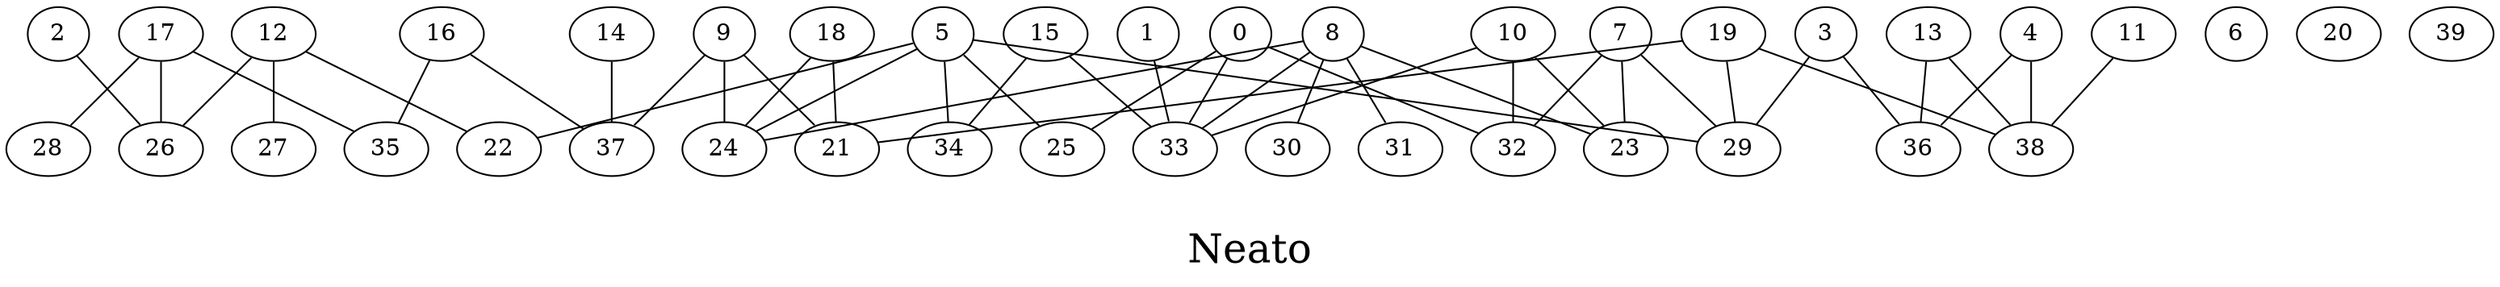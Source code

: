 /*****
Neato
*****/

graph G {
  graph [splines=false overlap=false]
  node  [shape=ellipse, width=0.3, height=0.3]
  0 ;
  1 ;
  2 ;
  3 ;
  4 ;
  5 ;
  6 ;
  7 ;
  8 ;
  9 ;
  10 ;
  11 ;
  12 ;
  13 ;
  14 ;
  15 ;
  16 ;
  17 ;
  18 ;
  19 ;
  20 ;
  21 ;
  22 ;
  23 ;
  24 ;
  25 ;
  26 ;
  27 ;
  28 ;
  29 ;
  30 ;
  31 ;
  32 ;
  33 ;
  34 ;
  35 ;
  36 ;
  37 ;
  38 ;
  39 ;
  0 -- 25;
  0 -- 32;
  0 -- 33;
  1 -- 33;
  2 -- 26;
  3 -- 29;
  3 -- 36;
  4 -- 36;
  4 -- 38;
  5 -- 22;
  5 -- 24;
  5 -- 25;
  5 -- 29;
  5 -- 34;
6;
  7 -- 23;
  7 -- 29;
  7 -- 32;
  8 -- 23;
  8 -- 24;
  8 -- 30;
  8 -- 31;
  8 -- 33;
  9 -- 21;
  9 -- 24;
  9 -- 37;
  10 -- 23;
  10 -- 32;
  10 -- 33;
  11 -- 38;
  12 -- 22;
  12 -- 26;
  12 -- 27;
  13 -- 36;
  13 -- 38;
  14 -- 37;
  15 -- 33;
  15 -- 34;
  16 -- 35;
  16 -- 37;
  17 -- 26;
  17 -- 28;
  17 -- 35;
  18 -- 21;
  18 -- 24;
  19 -- 21;
  19 -- 29;
  19 -- 38;
20;
39;
  label = "\nNeato\n";  fontsize=24;
}
